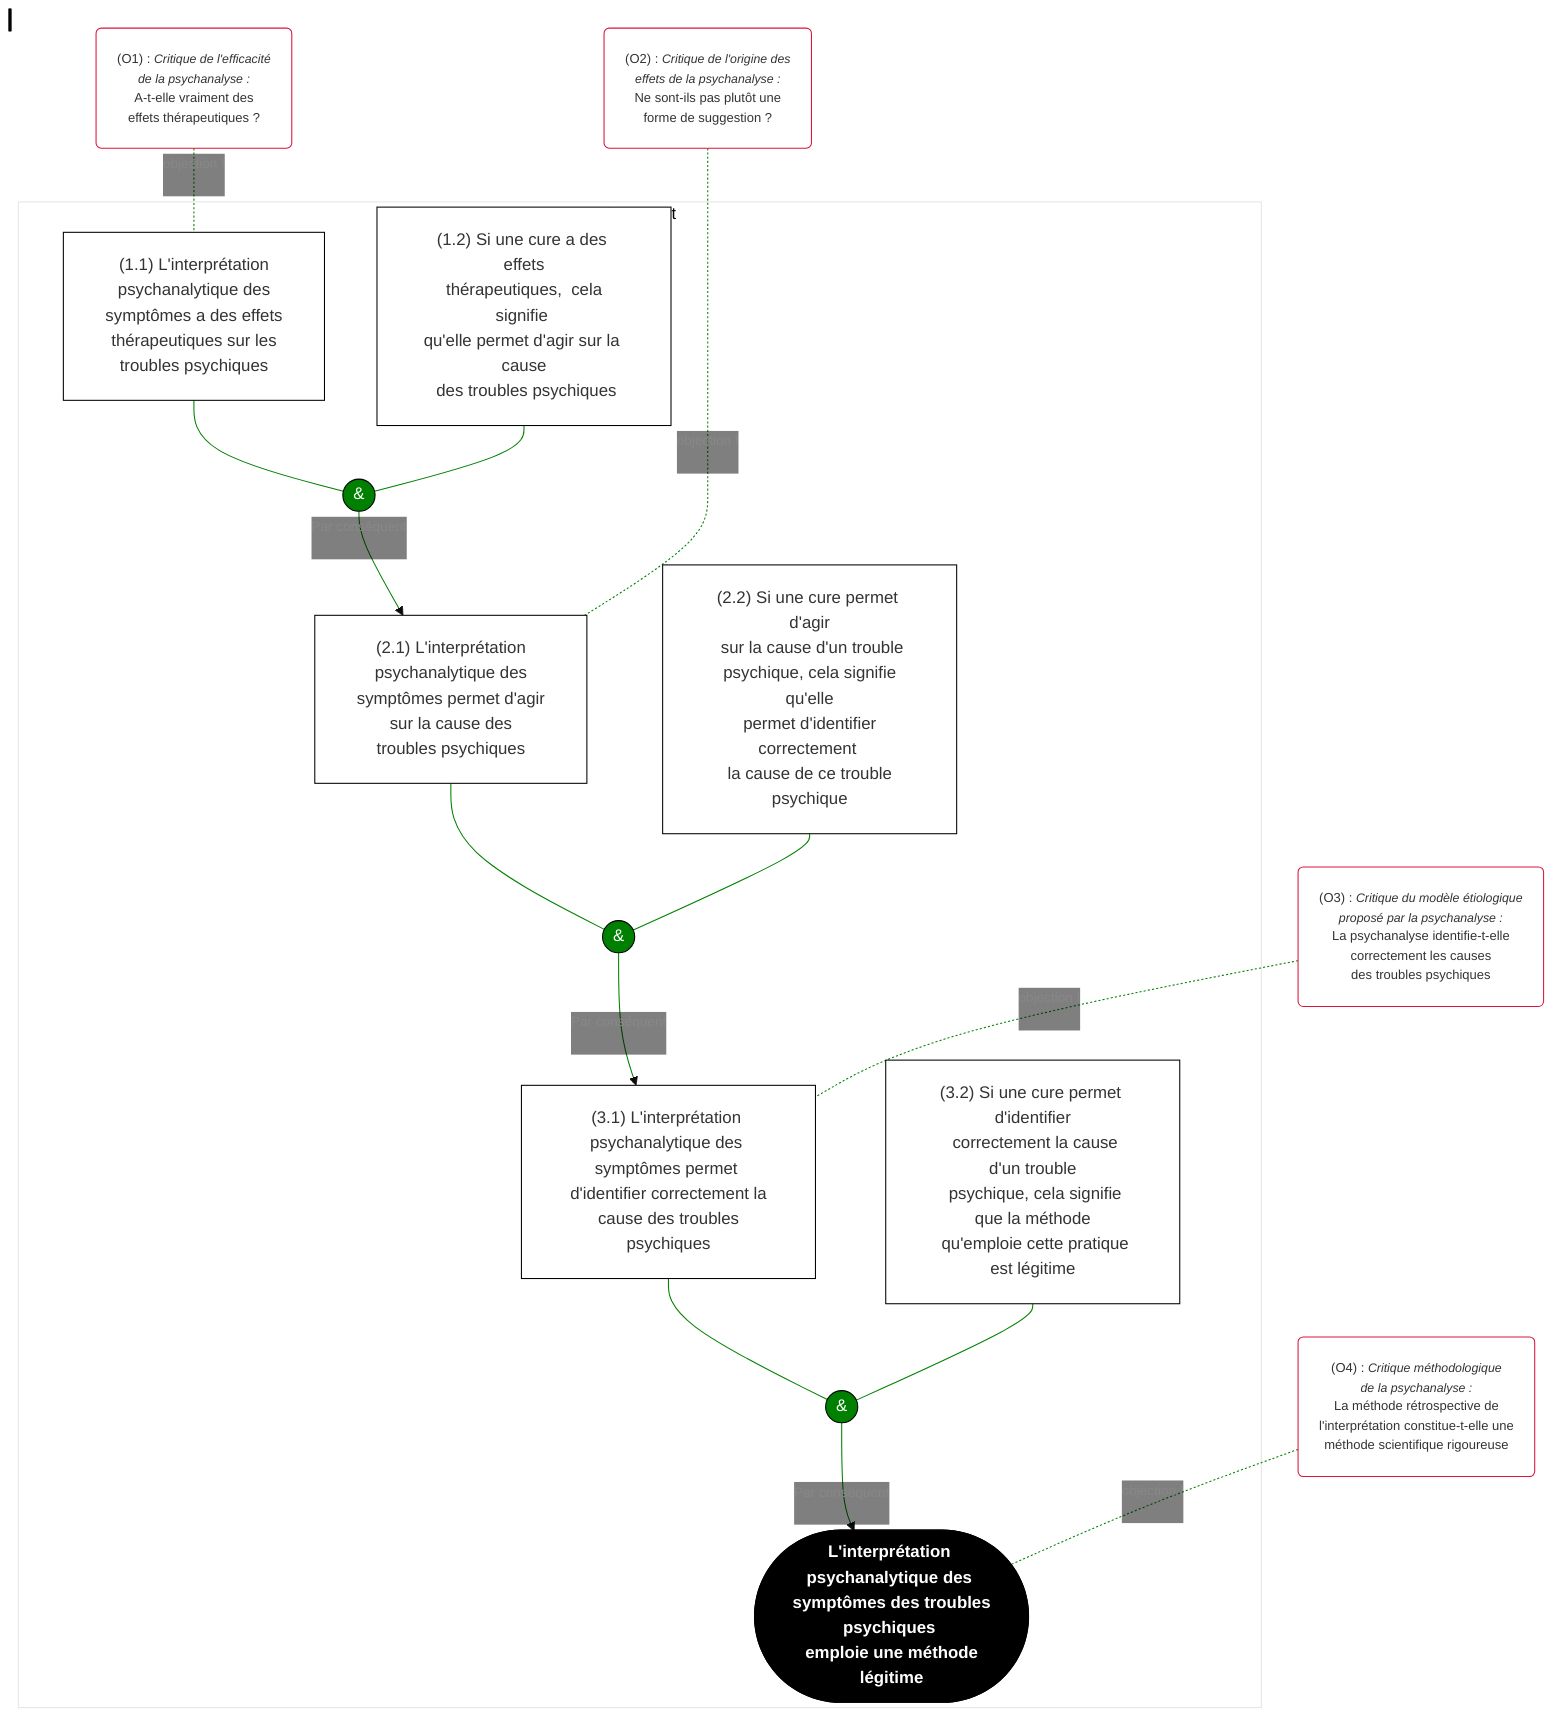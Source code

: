 %%{init: {"theme":"base","themeCSS": "#Argument rect{stroke:transparent; fill:#e5e5e5} #Argument span {color:transparent} .edgeLabel{color:#888; font-size:0.9em; margin-right:3px} .edge-pattern-dotted{stroke:crimson} .edge-pattern-solid{stroke:green} #flowchart-pointEnd{fill:green}  g[id*=\"O\"] *{stroke:crimson!important; font-size:0.95em} circle+g span{color:white; } circle{fill:green!important} g[id*=\"C\"] * {fill:black;color:white;font-weight:bold}","themeVariables":{"secondaryColor":"transparent","primaryColor":"white","primaryBorderColor":"black"},"flowchart":{"htmlLabels":true,"padding":20,"rankSpacing":10}} }%%
flowchart TB
    %%accTitle: Titre
    %%accDescr: Description
    subgraph Argument
    direction TB
    %% 1("Prémisse")
    %% Pour utiliser les guillemets dans une prémisse : #quot;
    %% 1 -->|Par conséquent|2
    %% 1 & 2 --- PL1((&))
    %% C(["Conclusion"])
    1.1["(1.1) L'interprétation <br>psychanalytique des<br> symptômes a des effets <br>thérapeutiques sur les<br> troubles psychiques"]
    1.2["(1.2) Si une cure a des effets<br> thérapeutiques,  cela signifie <br>qu'elle permet d'agir sur la cause<br> des troubles psychiques"]
    1.1 & 1.2 --- PL1((&))
    PL1-->|Par conséquent|2.1

    2.1["(2.1) L'interprétation <br>psychanalytique des <br> symptômes permet d'agir<br> sur la  cause des<br> troubles psychiques"]
    2.2["(2.2) Si une cure permet d'agir<br> sur la cause d'un trouble<br> psychique, cela signifie qu'elle<br> permet d'identifier correctement <br> la cause de ce trouble psychique"]
    2.1 & 2.2 --- PL2((&))
    PL2-->|Par conséquent|3.1

    3.1["(3.1) L'interprétation <br>psychanalytique des <br>symptômes permet <br>d'identifier correctement la<br> cause des troubles psychiques"]
    3.2["(3.2) Si une cure permet d'identifier<br>  correctement la cause d'un trouble<br>  psychique, cela signifie que la méthode<br>  qu'emploie cette pratique est légitime"]
    3.1 & 3.2 --- PL3((&))
    PL3-->|Par conséquent|C
    
    C(["L'interprétation psychanalytique des <br> symptômes des troubles psychiques <br> emploie une méthode légitime"])
    end
    %% OBJECTIONS
    %% O1["Objection"]
    %% O1-.-|objection !|3

    O1("(O1) : <i>Critique de l'efficacité <br>de la psychanalyse :</i><br>A-t-elle vraiment des<br>effets thérapeutiques ?")
    O1-.-|objection !|1.1
    O2("(O2) : <i>Critique de l'origine des <br> effets de la psychanalyse :</i> <br> Ne sont-ils pas plutôt une <br> forme de suggestion ?")
    O2-...-|objection !|2.1
    O3("(O3) : <i>Critique du modèle étiologique <br> proposé par la psychanalyse :</i><br> La psychanalyse identifie-t-elle <br>correctement les causes <br> des troubles psychiques")
    O3-.-|objection !|3.1
    O4("(O4) : <i>Critique méthodologique <br>de la psychanalyse :</i> <br> La méthode rétrospective de <br>l'interprétation constitue-t-elle une<br> méthode scientifique rigoureuse")
    O4-.-|objection !|C